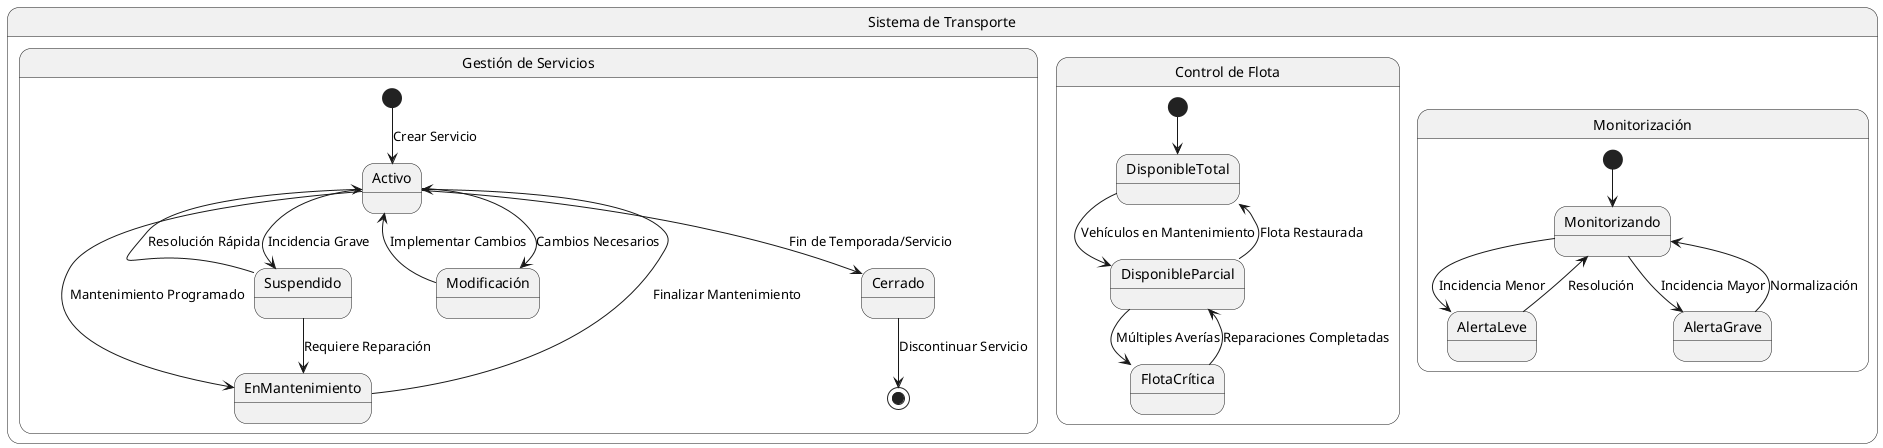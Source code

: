 @startuml DiagramaDeEstadosActualizado

    state "Sistema de Transporte" as Sistema {
        
        state "Gestión de Servicios" as GestionServicios {
            [*] --> Activo : Crear Servicio
            
            Activo --> Suspendido : Incidencia Grave
            Suspendido --> EnMantenimiento : Requiere Reparación
            Suspendido --> Activo : Resolución Rápida
            
            Activo --> EnMantenimiento : Mantenimiento Programado
            EnMantenimiento --> Activo : Finalizar Mantenimiento
            
            Activo --> Modificación : Cambios Necesarios
            Modificación --> Activo : Implementar Cambios
            
            Activo --> Cerrado : Fin de Temporada/Servicio
            Cerrado --> [*] : Discontinuar Servicio
            
        }
        
        state "Control de Flota" as Flota {
            [*] --> DisponibleTotal
            
            DisponibleTotal --> DisponibleParcial : Vehículos en Mantenimiento
            DisponibleParcial --> DisponibleTotal : Flota Restaurada
            
            DisponibleParcial --> FlotaCrítica : Múltiples Averías
            FlotaCrítica --> DisponibleParcial : Reparaciones Completadas
        }
        
        state "Monitorización" as Monitoreo {
            [*] --> Monitorizando
            
            Monitorizando --> AlertaLeve : Incidencia Menor
            AlertaLeve --> Monitorizando : Resolución
            
            Monitorizando --> AlertaGrave : Incidencia Mayor
            AlertaGrave --> Monitorizando : Normalización
        }

        
    }

@enduml